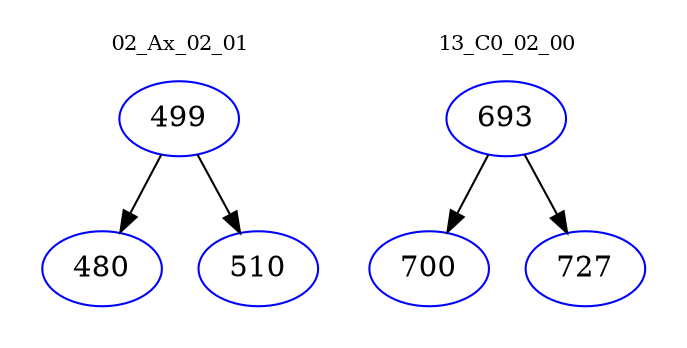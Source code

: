 digraph{
subgraph cluster_0 {
color = white
label = "02_Ax_02_01";
fontsize=10;
T0_499 [label="499", color="blue"]
T0_499 -> T0_480 [color="black"]
T0_480 [label="480", color="blue"]
T0_499 -> T0_510 [color="black"]
T0_510 [label="510", color="blue"]
}
subgraph cluster_1 {
color = white
label = "13_C0_02_00";
fontsize=10;
T1_693 [label="693", color="blue"]
T1_693 -> T1_700 [color="black"]
T1_700 [label="700", color="blue"]
T1_693 -> T1_727 [color="black"]
T1_727 [label="727", color="blue"]
}
}
